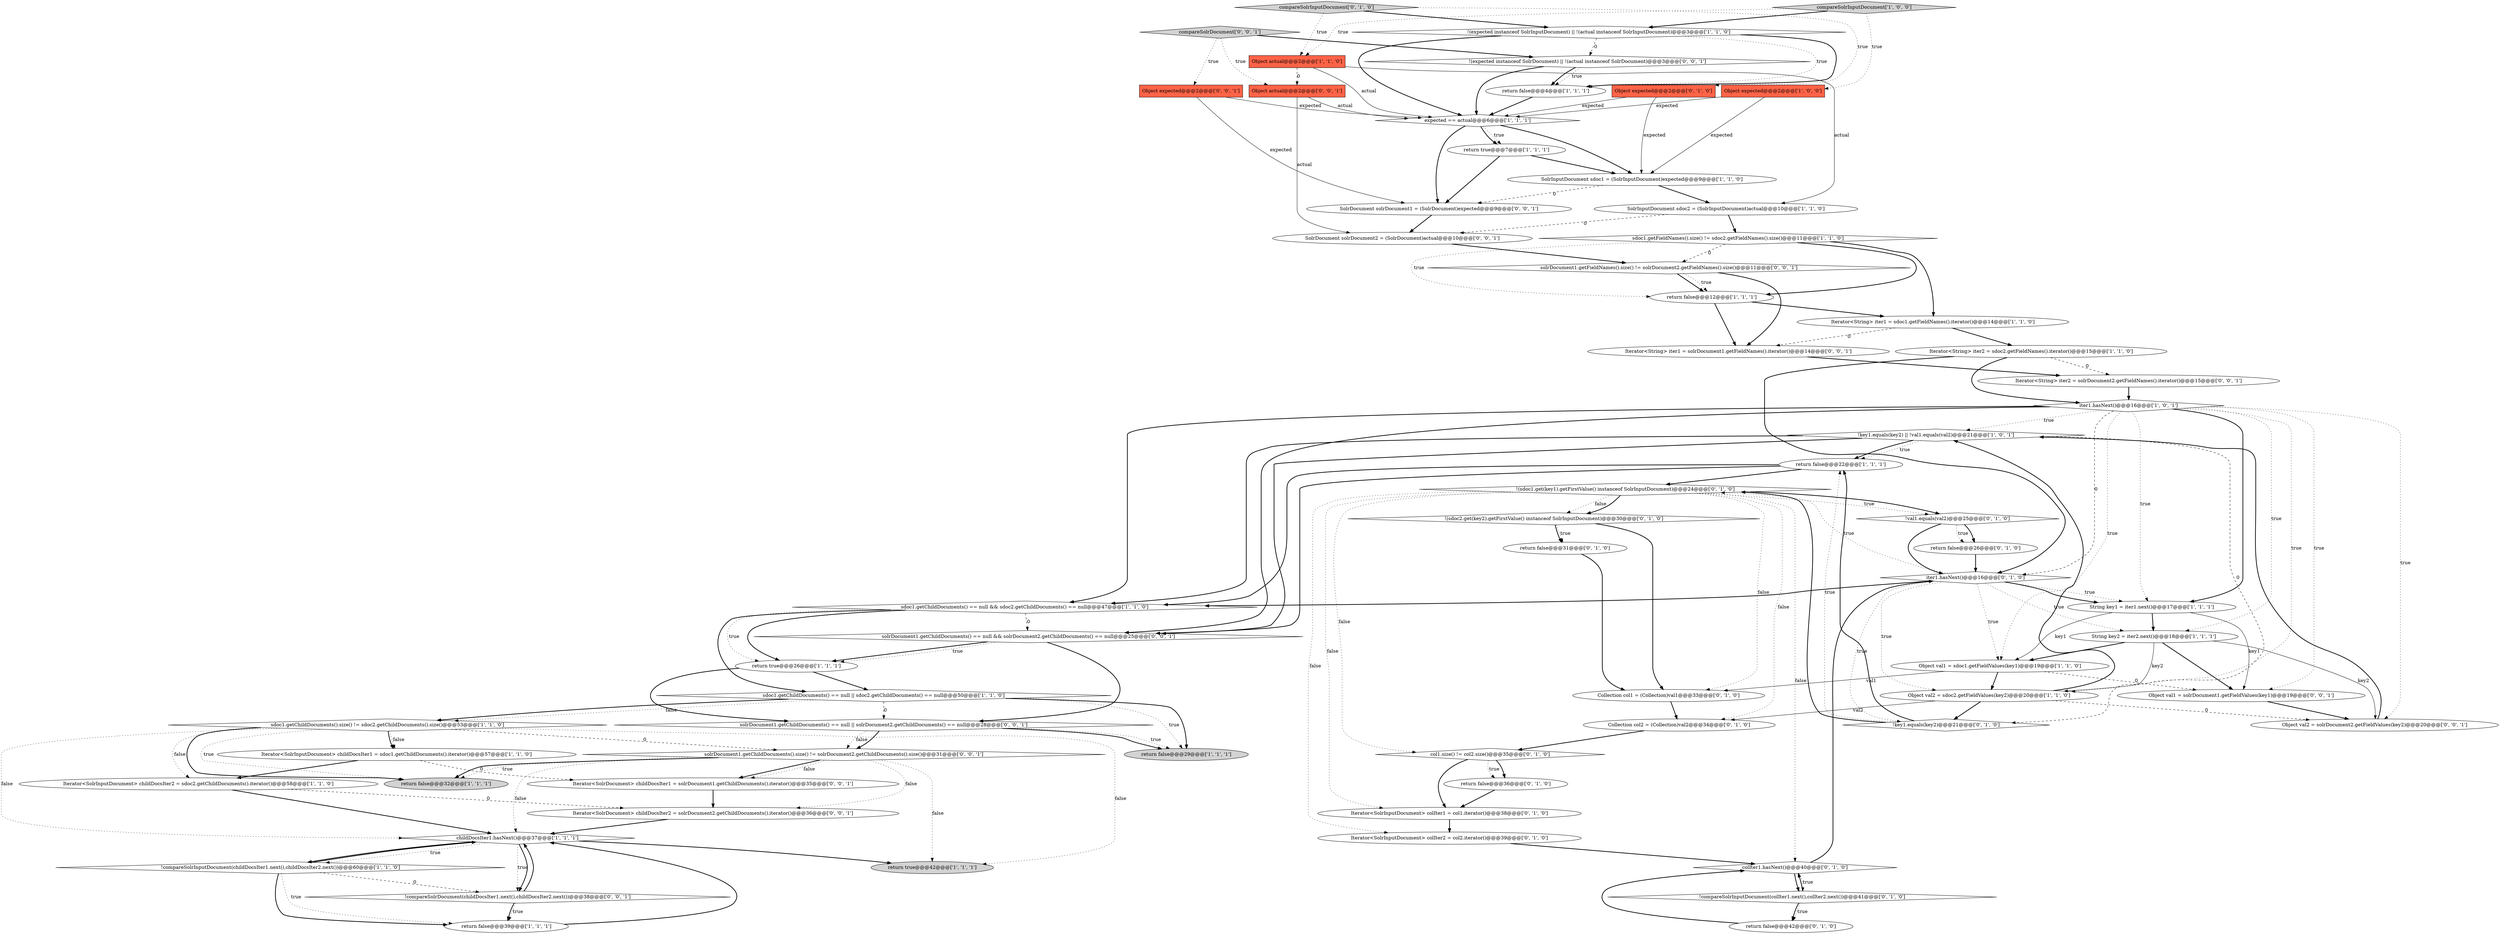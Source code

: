 digraph {
29 [style = filled, label = "sdoc1.getChildDocuments() == null && sdoc2.getChildDocuments() == null@@@47@@@['1', '1', '0']", fillcolor = white, shape = diamond image = "AAA0AAABBB1BBB"];
42 [style = filled, label = "return false@@@42@@@['0', '1', '0']", fillcolor = white, shape = ellipse image = "AAA1AAABBB2BBB"];
15 [style = filled, label = "!key1.equals(key2) || !val1.equals(val2)@@@21@@@['1', '0', '1']", fillcolor = white, shape = diamond image = "AAA0AAABBB1BBB"];
22 [style = filled, label = "return false@@@4@@@['1', '1', '1']", fillcolor = white, shape = ellipse image = "AAA0AAABBB1BBB"];
49 [style = filled, label = "!compareSolrInputDocument(colIter1.next(),colIter2.next())@@@41@@@['0', '1', '0']", fillcolor = white, shape = diamond image = "AAA1AAABBB2BBB"];
17 [style = filled, label = "Iterator<String> iter1 = sdoc1.getFieldNames().iterator()@@@14@@@['1', '1', '0']", fillcolor = white, shape = ellipse image = "AAA0AAABBB1BBB"];
61 [style = filled, label = "Object actual@@@2@@@['0', '0', '1']", fillcolor = tomato, shape = box image = "AAA0AAABBB3BBB"];
60 [style = filled, label = "compareSolrDocument['0', '0', '1']", fillcolor = lightgray, shape = diamond image = "AAA0AAABBB3BBB"];
66 [style = filled, label = "solrDocument1.getChildDocuments() == null && solrDocument2.getChildDocuments() == null@@@25@@@['0', '0', '1']", fillcolor = white, shape = diamond image = "AAA0AAABBB3BBB"];
54 [style = filled, label = "Iterator<String> iter2 = solrDocument2.getFieldNames().iterator()@@@15@@@['0', '0', '1']", fillcolor = white, shape = ellipse image = "AAA0AAABBB3BBB"];
55 [style = filled, label = "Object val1 = solrDocument1.getFieldValues(key1)@@@19@@@['0', '0', '1']", fillcolor = white, shape = ellipse image = "AAA0AAABBB3BBB"];
57 [style = filled, label = "Object expected@@@2@@@['0', '0', '1']", fillcolor = tomato, shape = box image = "AAA0AAABBB3BBB"];
19 [style = filled, label = "String key1 = iter1.next()@@@17@@@['1', '1', '1']", fillcolor = white, shape = ellipse image = "AAA0AAABBB1BBB"];
6 [style = filled, label = "Object expected@@@2@@@['1', '0', '0']", fillcolor = tomato, shape = box image = "AAA0AAABBB1BBB"];
23 [style = filled, label = "return true@@@26@@@['1', '1', '1']", fillcolor = white, shape = ellipse image = "AAA0AAABBB1BBB"];
11 [style = filled, label = "Iterator<SolrInputDocument> childDocsIter1 = sdoc1.getChildDocuments().iterator()@@@57@@@['1', '1', '0']", fillcolor = white, shape = ellipse image = "AAA0AAABBB1BBB"];
8 [style = filled, label = "return true@@@42@@@['1', '1', '1']", fillcolor = lightgray, shape = ellipse image = "AAA0AAABBB1BBB"];
47 [style = filled, label = "!val1.equals(val2)@@@25@@@['0', '1', '0']", fillcolor = white, shape = diamond image = "AAA1AAABBB2BBB"];
5 [style = filled, label = "Object val1 = sdoc1.getFieldValues(key1)@@@19@@@['1', '1', '0']", fillcolor = white, shape = ellipse image = "AAA0AAABBB1BBB"];
10 [style = filled, label = "return false@@@12@@@['1', '1', '1']", fillcolor = white, shape = ellipse image = "AAA0AAABBB1BBB"];
65 [style = filled, label = "!compareSolrDocument(childDocsIter1.next(),childDocsIter2.next())@@@38@@@['0', '0', '1']", fillcolor = white, shape = diamond image = "AAA0AAABBB3BBB"];
62 [style = filled, label = "Iterator<SolrDocument> childDocsIter1 = solrDocument1.getChildDocuments().iterator()@@@35@@@['0', '0', '1']", fillcolor = white, shape = ellipse image = "AAA0AAABBB3BBB"];
31 [style = filled, label = "!(expected instanceof SolrInputDocument) || !(actual instanceof SolrInputDocument)@@@3@@@['1', '1', '0']", fillcolor = white, shape = diamond image = "AAA0AAABBB1BBB"];
38 [style = filled, label = "Iterator<SolrInputDocument> colIter1 = col1.iterator()@@@38@@@['0', '1', '0']", fillcolor = white, shape = ellipse image = "AAA1AAABBB2BBB"];
1 [style = filled, label = "Iterator<String> iter2 = sdoc2.getFieldNames().iterator()@@@15@@@['1', '1', '0']", fillcolor = white, shape = ellipse image = "AAA0AAABBB1BBB"];
13 [style = filled, label = "sdoc1.getChildDocuments().size() != sdoc2.getChildDocuments().size()@@@53@@@['1', '1', '0']", fillcolor = white, shape = diamond image = "AAA0AAABBB1BBB"];
45 [style = filled, label = "return false@@@26@@@['0', '1', '0']", fillcolor = white, shape = ellipse image = "AAA1AAABBB2BBB"];
34 [style = filled, label = "return false@@@36@@@['0', '1', '0']", fillcolor = white, shape = ellipse image = "AAA1AAABBB2BBB"];
50 [style = filled, label = "solrDocument1.getChildDocuments().size() != solrDocument2.getChildDocuments().size()@@@31@@@['0', '0', '1']", fillcolor = white, shape = diamond image = "AAA0AAABBB3BBB"];
7 [style = filled, label = "Object val2 = sdoc2.getFieldValues(key2)@@@20@@@['1', '1', '0']", fillcolor = white, shape = ellipse image = "AAA0AAABBB1BBB"];
63 [style = filled, label = "Object val2 = solrDocument2.getFieldValues(key2)@@@20@@@['0', '0', '1']", fillcolor = white, shape = ellipse image = "AAA0AAABBB3BBB"];
44 [style = filled, label = "Iterator<SolrInputDocument> colIter2 = col2.iterator()@@@39@@@['0', '1', '0']", fillcolor = white, shape = ellipse image = "AAA1AAABBB2BBB"];
43 [style = filled, label = "iter1.hasNext()@@@16@@@['0', '1', '0']", fillcolor = white, shape = diamond image = "AAA1AAABBB2BBB"];
25 [style = filled, label = "String key2 = iter2.next()@@@18@@@['1', '1', '1']", fillcolor = white, shape = ellipse image = "AAA0AAABBB1BBB"];
16 [style = filled, label = "return false@@@22@@@['1', '1', '1']", fillcolor = white, shape = ellipse image = "AAA0AAABBB1BBB"];
52 [style = filled, label = "Iterator<SolrDocument> childDocsIter2 = solrDocument2.getChildDocuments().iterator()@@@36@@@['0', '0', '1']", fillcolor = white, shape = ellipse image = "AAA0AAABBB3BBB"];
64 [style = filled, label = "Iterator<String> iter1 = solrDocument1.getFieldNames().iterator()@@@14@@@['0', '0', '1']", fillcolor = white, shape = ellipse image = "AAA0AAABBB3BBB"];
48 [style = filled, label = "colIter1.hasNext()@@@40@@@['0', '1', '0']", fillcolor = white, shape = diamond image = "AAA1AAABBB2BBB"];
36 [style = filled, label = "Collection col2 = (Collection)val2@@@34@@@['0', '1', '0']", fillcolor = white, shape = ellipse image = "AAA1AAABBB2BBB"];
41 [style = filled, label = "col1.size() != col2.size()@@@35@@@['0', '1', '0']", fillcolor = white, shape = diamond image = "AAA1AAABBB2BBB"];
39 [style = filled, label = "!key1.equals(key2)@@@21@@@['0', '1', '0']", fillcolor = white, shape = diamond image = "AAA1AAABBB2BBB"];
59 [style = filled, label = "solrDocument1.getChildDocuments() == null || solrDocument2.getChildDocuments() == null@@@28@@@['0', '0', '1']", fillcolor = white, shape = diamond image = "AAA0AAABBB3BBB"];
37 [style = filled, label = "!(sdoc1.get(key1).getFirstValue() instanceof SolrInputDocument)@@@24@@@['0', '1', '0']", fillcolor = white, shape = diamond image = "AAA1AAABBB2BBB"];
40 [style = filled, label = "!(sdoc2.get(key2).getFirstValue() instanceof SolrInputDocument)@@@30@@@['0', '1', '0']", fillcolor = white, shape = diamond image = "AAA1AAABBB2BBB"];
51 [style = filled, label = "SolrDocument solrDocument1 = (SolrDocument)expected@@@9@@@['0', '0', '1']", fillcolor = white, shape = ellipse image = "AAA0AAABBB3BBB"];
56 [style = filled, label = "!(expected instanceof SolrDocument) || !(actual instanceof SolrDocument)@@@3@@@['0', '0', '1']", fillcolor = white, shape = diamond image = "AAA0AAABBB3BBB"];
27 [style = filled, label = "Iterator<SolrInputDocument> childDocsIter2 = sdoc2.getChildDocuments().iterator()@@@58@@@['1', '1', '0']", fillcolor = white, shape = ellipse image = "AAA0AAABBB1BBB"];
33 [style = filled, label = "return false@@@31@@@['0', '1', '0']", fillcolor = white, shape = ellipse image = "AAA1AAABBB2BBB"];
35 [style = filled, label = "compareSolrInputDocument['0', '1', '0']", fillcolor = lightgray, shape = diamond image = "AAA0AAABBB2BBB"];
32 [style = filled, label = "Object expected@@@2@@@['0', '1', '0']", fillcolor = tomato, shape = box image = "AAA0AAABBB2BBB"];
14 [style = filled, label = "SolrInputDocument sdoc1 = (SolrInputDocument)expected@@@9@@@['1', '1', '0']", fillcolor = white, shape = ellipse image = "AAA0AAABBB1BBB"];
2 [style = filled, label = "return false@@@39@@@['1', '1', '1']", fillcolor = white, shape = ellipse image = "AAA0AAABBB1BBB"];
28 [style = filled, label = "childDocsIter1.hasNext()@@@37@@@['1', '1', '1']", fillcolor = white, shape = diamond image = "AAA0AAABBB1BBB"];
30 [style = filled, label = "Object actual@@@2@@@['1', '1', '0']", fillcolor = tomato, shape = box image = "AAA0AAABBB1BBB"];
58 [style = filled, label = "solrDocument1.getFieldNames().size() != solrDocument2.getFieldNames().size()@@@11@@@['0', '0', '1']", fillcolor = white, shape = diamond image = "AAA0AAABBB3BBB"];
3 [style = filled, label = "return false@@@29@@@['1', '1', '1']", fillcolor = lightgray, shape = ellipse image = "AAA0AAABBB1BBB"];
20 [style = filled, label = "compareSolrInputDocument['1', '0', '0']", fillcolor = lightgray, shape = diamond image = "AAA0AAABBB1BBB"];
46 [style = filled, label = "Collection col1 = (Collection)val1@@@33@@@['0', '1', '0']", fillcolor = white, shape = ellipse image = "AAA1AAABBB2BBB"];
24 [style = filled, label = "!compareSolrInputDocument(childDocsIter1.next(),childDocsIter2.next())@@@60@@@['1', '1', '0']", fillcolor = white, shape = diamond image = "AAA0AAABBB1BBB"];
53 [style = filled, label = "SolrDocument solrDocument2 = (SolrDocument)actual@@@10@@@['0', '0', '1']", fillcolor = white, shape = ellipse image = "AAA0AAABBB3BBB"];
21 [style = filled, label = "SolrInputDocument sdoc2 = (SolrInputDocument)actual@@@10@@@['1', '1', '0']", fillcolor = white, shape = ellipse image = "AAA0AAABBB1BBB"];
26 [style = filled, label = "sdoc1.getChildDocuments() == null || sdoc2.getChildDocuments() == null@@@50@@@['1', '1', '0']", fillcolor = white, shape = diamond image = "AAA0AAABBB1BBB"];
18 [style = filled, label = "return true@@@7@@@['1', '1', '1']", fillcolor = white, shape = ellipse image = "AAA0AAABBB1BBB"];
4 [style = filled, label = "sdoc1.getFieldNames().size() != sdoc2.getFieldNames().size()@@@11@@@['1', '1', '0']", fillcolor = white, shape = diamond image = "AAA0AAABBB1BBB"];
0 [style = filled, label = "iter1.hasNext()@@@16@@@['1', '0', '1']", fillcolor = white, shape = diamond image = "AAA0AAABBB1BBB"];
9 [style = filled, label = "expected == actual@@@6@@@['1', '1', '1']", fillcolor = white, shape = diamond image = "AAA0AAABBB1BBB"];
12 [style = filled, label = "return false@@@32@@@['1', '1', '1']", fillcolor = lightgray, shape = ellipse image = "AAA0AAABBB1BBB"];
37->40 [style = dotted, label="false"];
9->51 [style = bold, label=""];
18->51 [style = bold, label=""];
60->57 [style = dotted, label="true"];
44->48 [style = bold, label=""];
37->36 [style = dotted, label="false"];
35->32 [style = dotted, label="true"];
65->2 [style = dotted, label="true"];
0->63 [style = dotted, label="true"];
30->21 [style = solid, label="actual"];
28->65 [style = dotted, label="true"];
59->3 [style = dotted, label="true"];
16->66 [style = bold, label=""];
34->38 [style = bold, label=""];
11->27 [style = bold, label=""];
10->64 [style = bold, label=""];
7->36 [style = solid, label="val2"];
13->12 [style = bold, label=""];
13->11 [style = bold, label=""];
15->39 [style = dashed, label="0"];
24->65 [style = dashed, label="0"];
26->13 [style = dotted, label="false"];
40->33 [style = dotted, label="true"];
37->46 [style = dotted, label="false"];
59->50 [style = dotted, label="false"];
41->38 [style = bold, label=""];
15->16 [style = bold, label=""];
9->14 [style = bold, label=""];
43->19 [style = dotted, label="true"];
43->5 [style = dotted, label="true"];
21->53 [style = dashed, label="0"];
41->34 [style = bold, label=""];
65->2 [style = bold, label=""];
61->9 [style = solid, label="actual"];
39->37 [style = bold, label=""];
13->12 [style = dotted, label="true"];
21->4 [style = bold, label=""];
47->45 [style = bold, label=""];
27->52 [style = dashed, label="0"];
30->9 [style = solid, label="actual"];
28->24 [style = dotted, label="true"];
32->9 [style = solid, label="expected"];
63->15 [style = bold, label=""];
37->47 [style = dotted, label="true"];
17->1 [style = bold, label=""];
58->10 [style = bold, label=""];
54->0 [style = bold, label=""];
47->43 [style = bold, label=""];
66->59 [style = bold, label=""];
26->13 [style = bold, label=""];
10->17 [style = bold, label=""];
27->28 [style = bold, label=""];
24->2 [style = bold, label=""];
14->21 [style = bold, label=""];
20->31 [style = bold, label=""];
64->54 [style = bold, label=""];
0->7 [style = dotted, label="true"];
33->46 [style = bold, label=""];
0->29 [style = bold, label=""];
39->16 [style = bold, label=""];
56->22 [style = bold, label=""];
43->25 [style = dotted, label="true"];
31->22 [style = bold, label=""];
0->19 [style = bold, label=""];
28->8 [style = bold, label=""];
4->17 [style = bold, label=""];
43->29 [style = bold, label=""];
22->9 [style = bold, label=""];
2->28 [style = bold, label=""];
23->26 [style = bold, label=""];
9->18 [style = dotted, label="true"];
36->41 [style = bold, label=""];
13->50 [style = dashed, label="0"];
66->23 [style = bold, label=""];
37->40 [style = bold, label=""];
45->43 [style = bold, label=""];
25->5 [style = bold, label=""];
43->19 [style = bold, label=""];
7->39 [style = bold, label=""];
0->15 [style = dotted, label="true"];
20->30 [style = dotted, label="true"];
43->7 [style = dotted, label="true"];
61->53 [style = solid, label="actual"];
48->43 [style = bold, label=""];
26->3 [style = bold, label=""];
1->54 [style = dashed, label="0"];
49->42 [style = dotted, label="true"];
0->19 [style = dotted, label="true"];
28->65 [style = bold, label=""];
5->7 [style = bold, label=""];
19->55 [style = solid, label="key1"];
57->51 [style = solid, label="expected"];
1->0 [style = bold, label=""];
15->29 [style = bold, label=""];
59->3 [style = bold, label=""];
14->51 [style = dashed, label="0"];
0->43 [style = dashed, label="0"];
23->59 [style = bold, label=""];
7->63 [style = dashed, label="0"];
35->31 [style = bold, label=""];
37->44 [style = dotted, label="false"];
16->37 [style = bold, label=""];
19->5 [style = solid, label="key1"];
48->49 [style = dotted, label="true"];
50->62 [style = bold, label=""];
40->33 [style = bold, label=""];
4->58 [style = dashed, label="0"];
6->9 [style = solid, label="expected"];
26->3 [style = dotted, label="true"];
26->59 [style = dashed, label="0"];
60->56 [style = bold, label=""];
50->52 [style = dotted, label="false"];
37->38 [style = dotted, label="false"];
5->46 [style = solid, label="val1"];
5->55 [style = dashed, label="0"];
25->7 [style = solid, label="key2"];
43->37 [style = dotted, label="true"];
16->29 [style = bold, label=""];
55->63 [style = bold, label=""];
30->61 [style = dashed, label="0"];
19->25 [style = bold, label=""];
40->46 [style = bold, label=""];
37->48 [style = dotted, label="false"];
6->14 [style = solid, label="expected"];
37->41 [style = dotted, label="false"];
38->44 [style = bold, label=""];
50->8 [style = dotted, label="false"];
13->28 [style = dotted, label="false"];
17->64 [style = dashed, label="0"];
49->42 [style = bold, label=""];
25->55 [style = bold, label=""];
4->10 [style = bold, label=""];
47->45 [style = dotted, label="true"];
15->16 [style = dotted, label="true"];
58->10 [style = dotted, label="true"];
62->52 [style = bold, label=""];
7->15 [style = bold, label=""];
49->48 [style = bold, label=""];
37->47 [style = bold, label=""];
46->36 [style = bold, label=""];
31->22 [style = dotted, label="true"];
18->14 [style = bold, label=""];
1->43 [style = bold, label=""];
50->28 [style = dotted, label="false"];
9->18 [style = bold, label=""];
0->25 [style = dotted, label="true"];
41->34 [style = dotted, label="true"];
50->62 [style = dotted, label="false"];
48->49 [style = bold, label=""];
13->11 [style = dotted, label="false"];
57->9 [style = solid, label="expected"];
32->14 [style = solid, label="expected"];
13->27 [style = dotted, label="false"];
58->64 [style = bold, label=""];
39->16 [style = dotted, label="true"];
0->66 [style = bold, label=""];
29->23 [style = dotted, label="true"];
60->61 [style = dotted, label="true"];
31->9 [style = bold, label=""];
31->56 [style = dashed, label="0"];
4->10 [style = dotted, label="true"];
59->50 [style = bold, label=""];
11->62 [style = dashed, label="0"];
24->2 [style = dotted, label="true"];
51->53 [style = bold, label=""];
25->63 [style = solid, label="key2"];
65->28 [style = bold, label=""];
66->23 [style = dotted, label="true"];
29->23 [style = bold, label=""];
0->5 [style = dotted, label="true"];
50->12 [style = dotted, label="true"];
42->48 [style = bold, label=""];
29->66 [style = dashed, label="0"];
28->24 [style = bold, label=""];
13->8 [style = dotted, label="false"];
43->39 [style = dotted, label="true"];
56->9 [style = bold, label=""];
35->30 [style = dotted, label="true"];
56->22 [style = dotted, label="true"];
52->28 [style = bold, label=""];
0->55 [style = dotted, label="true"];
24->28 [style = bold, label=""];
20->6 [style = dotted, label="true"];
15->66 [style = bold, label=""];
50->12 [style = bold, label=""];
53->58 [style = bold, label=""];
29->26 [style = bold, label=""];
}
